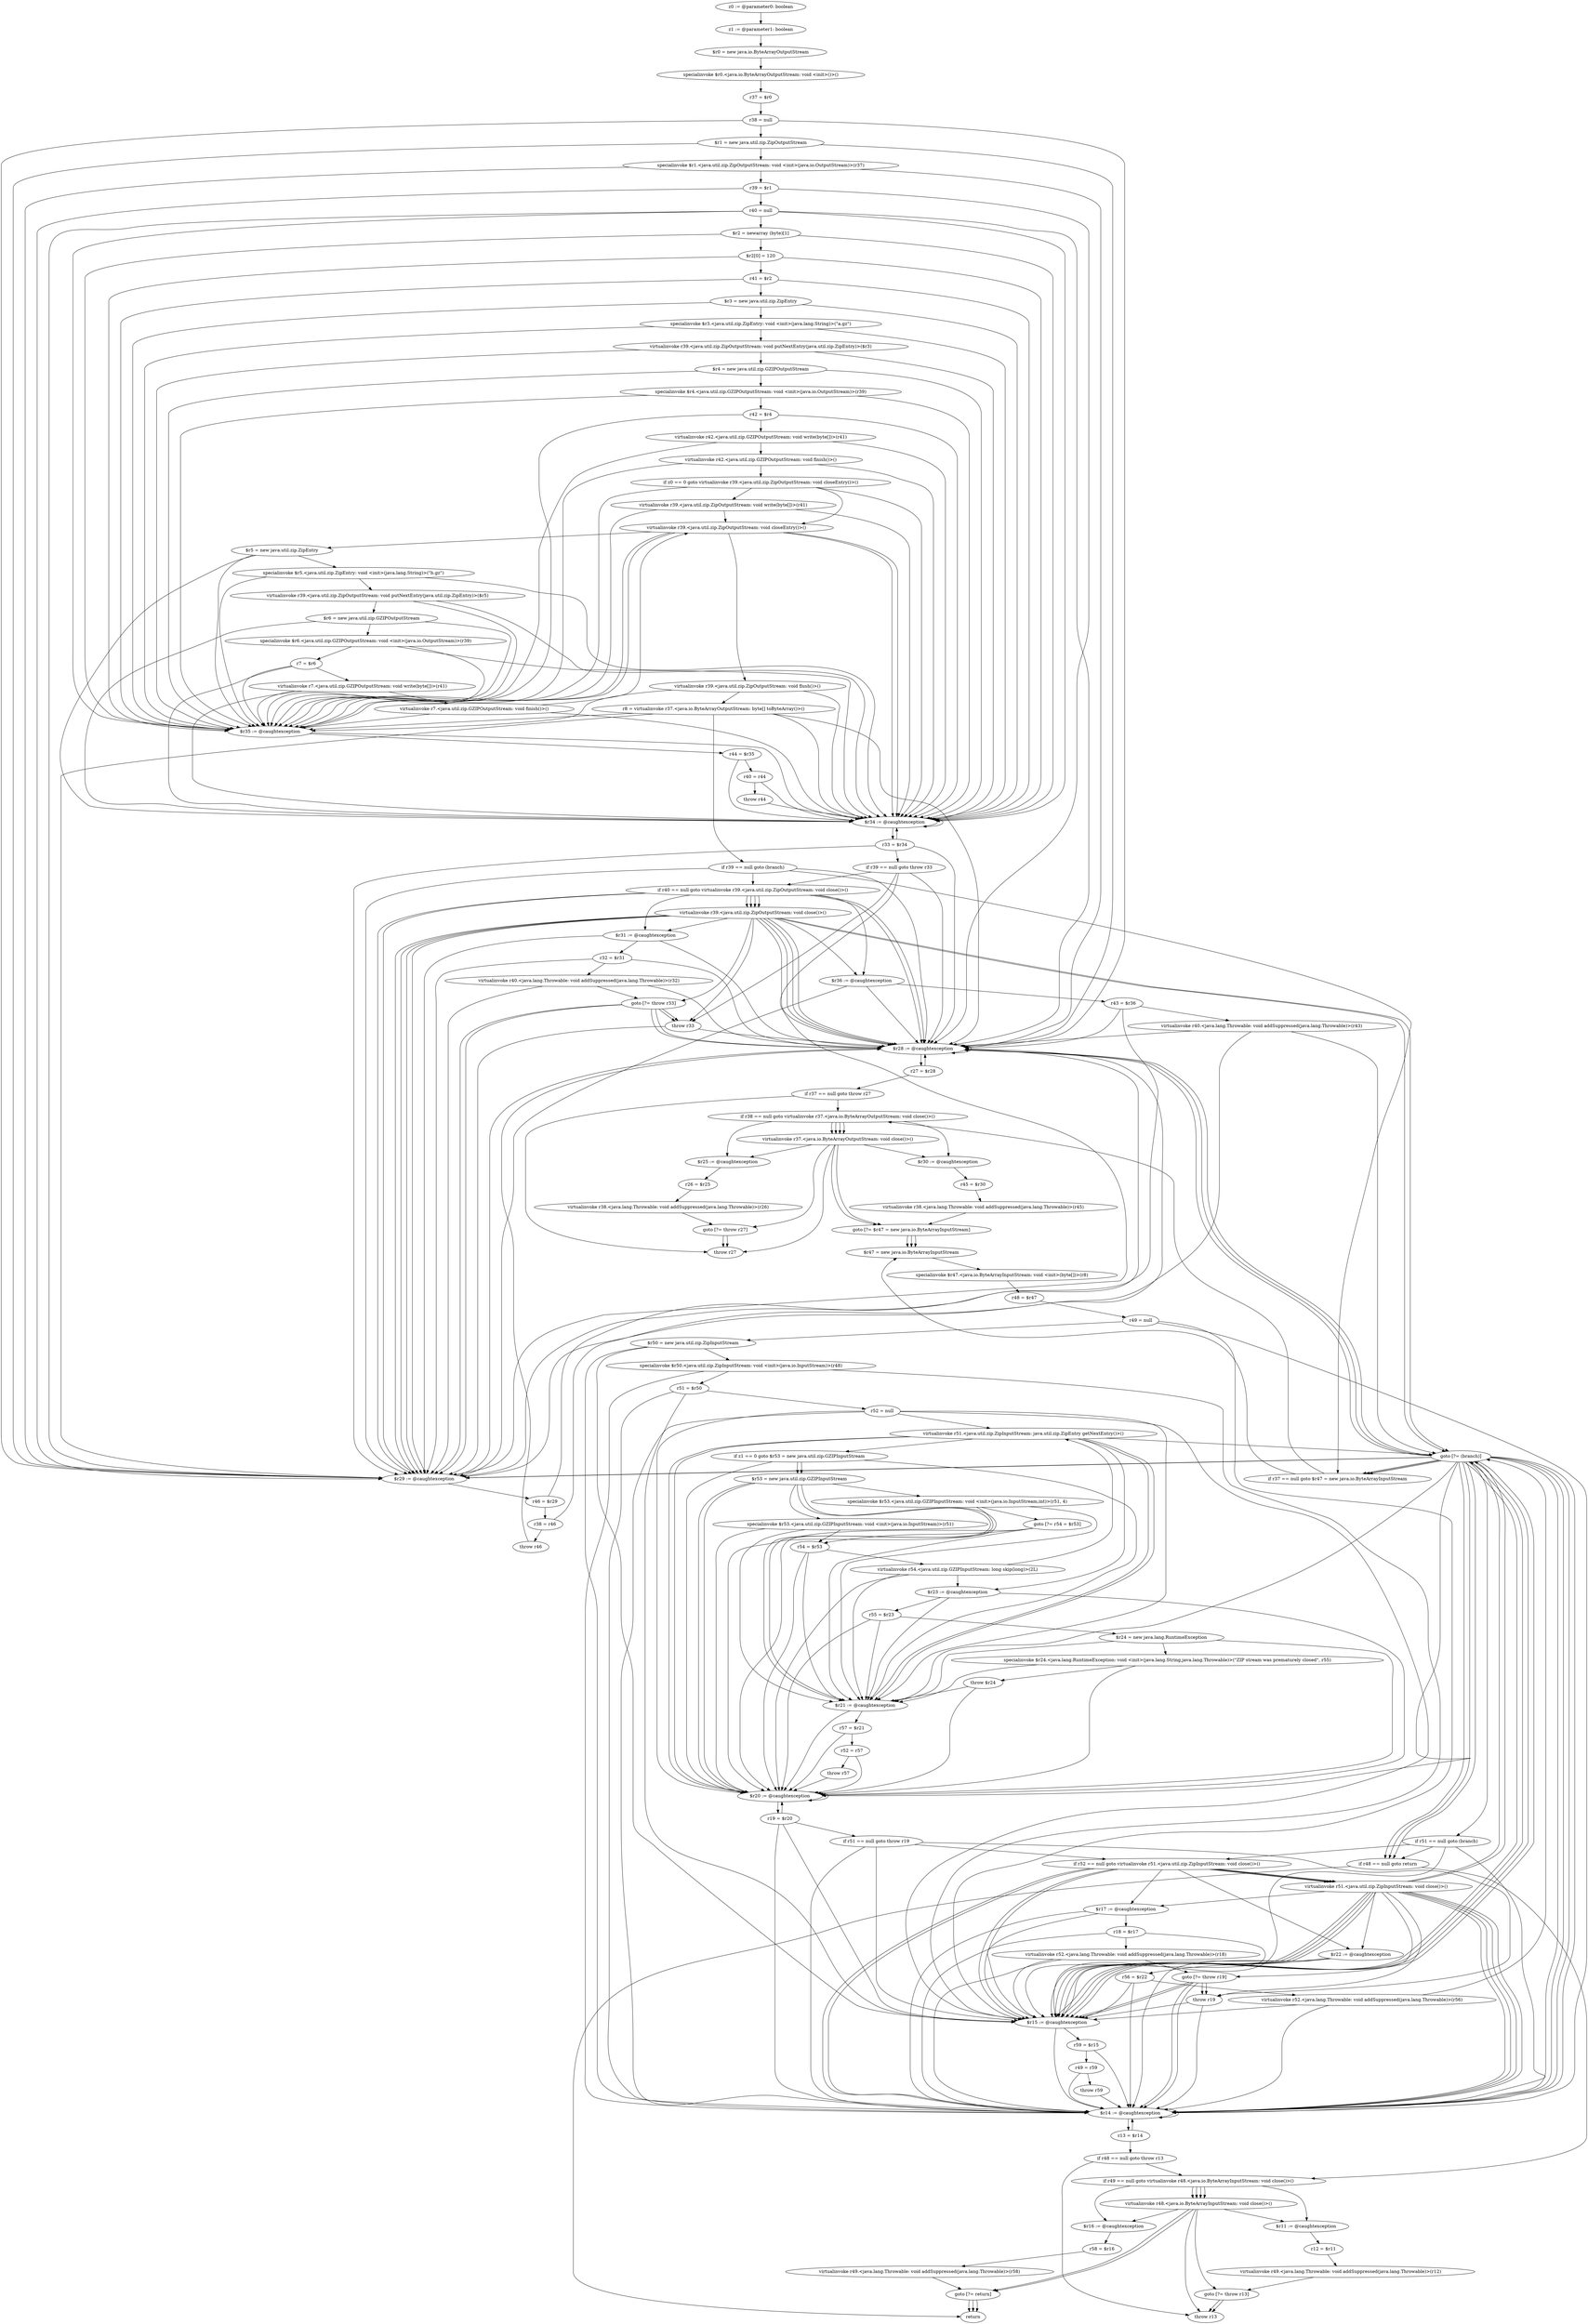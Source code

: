 digraph "unitGraph" {
    "z0 := @parameter0: boolean"
    "z1 := @parameter1: boolean"
    "$r0 = new java.io.ByteArrayOutputStream"
    "specialinvoke $r0.<java.io.ByteArrayOutputStream: void <init>()>()"
    "r37 = $r0"
    "r38 = null"
    "$r1 = new java.util.zip.ZipOutputStream"
    "specialinvoke $r1.<java.util.zip.ZipOutputStream: void <init>(java.io.OutputStream)>(r37)"
    "r39 = $r1"
    "r40 = null"
    "$r2 = newarray (byte)[1]"
    "$r2[0] = 120"
    "r41 = $r2"
    "$r3 = new java.util.zip.ZipEntry"
    "specialinvoke $r3.<java.util.zip.ZipEntry: void <init>(java.lang.String)>(\"a.gz\")"
    "virtualinvoke r39.<java.util.zip.ZipOutputStream: void putNextEntry(java.util.zip.ZipEntry)>($r3)"
    "$r4 = new java.util.zip.GZIPOutputStream"
    "specialinvoke $r4.<java.util.zip.GZIPOutputStream: void <init>(java.io.OutputStream)>(r39)"
    "r42 = $r4"
    "virtualinvoke r42.<java.util.zip.GZIPOutputStream: void write(byte[])>(r41)"
    "virtualinvoke r42.<java.util.zip.GZIPOutputStream: void finish()>()"
    "if z0 == 0 goto virtualinvoke r39.<java.util.zip.ZipOutputStream: void closeEntry()>()"
    "virtualinvoke r39.<java.util.zip.ZipOutputStream: void write(byte[])>(r41)"
    "virtualinvoke r39.<java.util.zip.ZipOutputStream: void closeEntry()>()"
    "$r5 = new java.util.zip.ZipEntry"
    "specialinvoke $r5.<java.util.zip.ZipEntry: void <init>(java.lang.String)>(\"b.gz\")"
    "virtualinvoke r39.<java.util.zip.ZipOutputStream: void putNextEntry(java.util.zip.ZipEntry)>($r5)"
    "$r6 = new java.util.zip.GZIPOutputStream"
    "specialinvoke $r6.<java.util.zip.GZIPOutputStream: void <init>(java.io.OutputStream)>(r39)"
    "r7 = $r6"
    "virtualinvoke r7.<java.util.zip.GZIPOutputStream: void write(byte[])>(r41)"
    "virtualinvoke r7.<java.util.zip.GZIPOutputStream: void finish()>()"
    "virtualinvoke r39.<java.util.zip.ZipOutputStream: void flush()>()"
    "r8 = virtualinvoke r37.<java.io.ByteArrayOutputStream: byte[] toByteArray()>()"
    "if r39 == null goto (branch)"
    "if r40 == null goto virtualinvoke r39.<java.util.zip.ZipOutputStream: void close()>()"
    "virtualinvoke r39.<java.util.zip.ZipOutputStream: void close()>()"
    "goto [?= (branch)]"
    "$r36 := @caughtexception"
    "r43 = $r36"
    "virtualinvoke r40.<java.lang.Throwable: void addSuppressed(java.lang.Throwable)>(r43)"
    "$r35 := @caughtexception"
    "r44 = $r35"
    "r40 = r44"
    "throw r44"
    "$r34 := @caughtexception"
    "r33 = $r34"
    "if r39 == null goto throw r33"
    "goto [?= throw r33]"
    "$r31 := @caughtexception"
    "r32 = $r31"
    "virtualinvoke r40.<java.lang.Throwable: void addSuppressed(java.lang.Throwable)>(r32)"
    "throw r33"
    "if r37 == null goto $r47 = new java.io.ByteArrayInputStream"
    "if r38 == null goto virtualinvoke r37.<java.io.ByteArrayOutputStream: void close()>()"
    "virtualinvoke r37.<java.io.ByteArrayOutputStream: void close()>()"
    "goto [?= $r47 = new java.io.ByteArrayInputStream]"
    "$r30 := @caughtexception"
    "r45 = $r30"
    "virtualinvoke r38.<java.lang.Throwable: void addSuppressed(java.lang.Throwable)>(r45)"
    "$r29 := @caughtexception"
    "r46 = $r29"
    "r38 = r46"
    "throw r46"
    "$r28 := @caughtexception"
    "r27 = $r28"
    "if r37 == null goto throw r27"
    "goto [?= throw r27]"
    "$r25 := @caughtexception"
    "r26 = $r25"
    "virtualinvoke r38.<java.lang.Throwable: void addSuppressed(java.lang.Throwable)>(r26)"
    "throw r27"
    "$r47 = new java.io.ByteArrayInputStream"
    "specialinvoke $r47.<java.io.ByteArrayInputStream: void <init>(byte[])>(r8)"
    "r48 = $r47"
    "r49 = null"
    "$r50 = new java.util.zip.ZipInputStream"
    "specialinvoke $r50.<java.util.zip.ZipInputStream: void <init>(java.io.InputStream)>(r48)"
    "r51 = $r50"
    "r52 = null"
    "virtualinvoke r51.<java.util.zip.ZipInputStream: java.util.zip.ZipEntry getNextEntry()>()"
    "if z1 == 0 goto $r53 = new java.util.zip.GZIPInputStream"
    "$r53 = new java.util.zip.GZIPInputStream"
    "specialinvoke $r53.<java.util.zip.GZIPInputStream: void <init>(java.io.InputStream,int)>(r51, 4)"
    "goto [?= r54 = $r53]"
    "specialinvoke $r53.<java.util.zip.GZIPInputStream: void <init>(java.io.InputStream)>(r51)"
    "r54 = $r53"
    "virtualinvoke r54.<java.util.zip.GZIPInputStream: long skip(long)>(2L)"
    "$r23 := @caughtexception"
    "r55 = $r23"
    "$r24 = new java.lang.RuntimeException"
    "specialinvoke $r24.<java.lang.RuntimeException: void <init>(java.lang.String,java.lang.Throwable)>(\"ZIP stream was prematurely closed\", r55)"
    "throw $r24"
    "if r51 == null goto (branch)"
    "if r52 == null goto virtualinvoke r51.<java.util.zip.ZipInputStream: void close()>()"
    "virtualinvoke r51.<java.util.zip.ZipInputStream: void close()>()"
    "$r22 := @caughtexception"
    "r56 = $r22"
    "virtualinvoke r52.<java.lang.Throwable: void addSuppressed(java.lang.Throwable)>(r56)"
    "$r21 := @caughtexception"
    "r57 = $r21"
    "r52 = r57"
    "throw r57"
    "$r20 := @caughtexception"
    "r19 = $r20"
    "if r51 == null goto throw r19"
    "goto [?= throw r19]"
    "$r17 := @caughtexception"
    "r18 = $r17"
    "virtualinvoke r52.<java.lang.Throwable: void addSuppressed(java.lang.Throwable)>(r18)"
    "throw r19"
    "if r48 == null goto return"
    "if r49 == null goto virtualinvoke r48.<java.io.ByteArrayInputStream: void close()>()"
    "virtualinvoke r48.<java.io.ByteArrayInputStream: void close()>()"
    "goto [?= return]"
    "$r16 := @caughtexception"
    "r58 = $r16"
    "virtualinvoke r49.<java.lang.Throwable: void addSuppressed(java.lang.Throwable)>(r58)"
    "$r15 := @caughtexception"
    "r59 = $r15"
    "r49 = r59"
    "throw r59"
    "$r14 := @caughtexception"
    "r13 = $r14"
    "if r48 == null goto throw r13"
    "goto [?= throw r13]"
    "$r11 := @caughtexception"
    "r12 = $r11"
    "virtualinvoke r49.<java.lang.Throwable: void addSuppressed(java.lang.Throwable)>(r12)"
    "throw r13"
    "return"
    "z0 := @parameter0: boolean"->"z1 := @parameter1: boolean";
    "z1 := @parameter1: boolean"->"$r0 = new java.io.ByteArrayOutputStream";
    "$r0 = new java.io.ByteArrayOutputStream"->"specialinvoke $r0.<java.io.ByteArrayOutputStream: void <init>()>()";
    "specialinvoke $r0.<java.io.ByteArrayOutputStream: void <init>()>()"->"r37 = $r0";
    "r37 = $r0"->"r38 = null";
    "r38 = null"->"$r29 := @caughtexception";
    "r38 = null"->"$r28 := @caughtexception";
    "r38 = null"->"$r1 = new java.util.zip.ZipOutputStream";
    "$r1 = new java.util.zip.ZipOutputStream"->"$r29 := @caughtexception";
    "$r1 = new java.util.zip.ZipOutputStream"->"$r28 := @caughtexception";
    "$r1 = new java.util.zip.ZipOutputStream"->"specialinvoke $r1.<java.util.zip.ZipOutputStream: void <init>(java.io.OutputStream)>(r37)";
    "specialinvoke $r1.<java.util.zip.ZipOutputStream: void <init>(java.io.OutputStream)>(r37)"->"$r29 := @caughtexception";
    "specialinvoke $r1.<java.util.zip.ZipOutputStream: void <init>(java.io.OutputStream)>(r37)"->"$r28 := @caughtexception";
    "specialinvoke $r1.<java.util.zip.ZipOutputStream: void <init>(java.io.OutputStream)>(r37)"->"r39 = $r1";
    "r39 = $r1"->"$r29 := @caughtexception";
    "r39 = $r1"->"$r28 := @caughtexception";
    "r39 = $r1"->"r40 = null";
    "r40 = null"->"$r35 := @caughtexception";
    "r40 = null"->"$r29 := @caughtexception";
    "r40 = null"->"$r34 := @caughtexception";
    "r40 = null"->"$r28 := @caughtexception";
    "r40 = null"->"$r2 = newarray (byte)[1]";
    "$r2 = newarray (byte)[1]"->"$r35 := @caughtexception";
    "$r2 = newarray (byte)[1]"->"$r34 := @caughtexception";
    "$r2 = newarray (byte)[1]"->"$r2[0] = 120";
    "$r2[0] = 120"->"$r35 := @caughtexception";
    "$r2[0] = 120"->"$r34 := @caughtexception";
    "$r2[0] = 120"->"r41 = $r2";
    "r41 = $r2"->"$r35 := @caughtexception";
    "r41 = $r2"->"$r34 := @caughtexception";
    "r41 = $r2"->"$r3 = new java.util.zip.ZipEntry";
    "$r3 = new java.util.zip.ZipEntry"->"$r35 := @caughtexception";
    "$r3 = new java.util.zip.ZipEntry"->"$r34 := @caughtexception";
    "$r3 = new java.util.zip.ZipEntry"->"specialinvoke $r3.<java.util.zip.ZipEntry: void <init>(java.lang.String)>(\"a.gz\")";
    "specialinvoke $r3.<java.util.zip.ZipEntry: void <init>(java.lang.String)>(\"a.gz\")"->"$r35 := @caughtexception";
    "specialinvoke $r3.<java.util.zip.ZipEntry: void <init>(java.lang.String)>(\"a.gz\")"->"$r34 := @caughtexception";
    "specialinvoke $r3.<java.util.zip.ZipEntry: void <init>(java.lang.String)>(\"a.gz\")"->"virtualinvoke r39.<java.util.zip.ZipOutputStream: void putNextEntry(java.util.zip.ZipEntry)>($r3)";
    "virtualinvoke r39.<java.util.zip.ZipOutputStream: void putNextEntry(java.util.zip.ZipEntry)>($r3)"->"$r35 := @caughtexception";
    "virtualinvoke r39.<java.util.zip.ZipOutputStream: void putNextEntry(java.util.zip.ZipEntry)>($r3)"->"$r34 := @caughtexception";
    "virtualinvoke r39.<java.util.zip.ZipOutputStream: void putNextEntry(java.util.zip.ZipEntry)>($r3)"->"$r4 = new java.util.zip.GZIPOutputStream";
    "$r4 = new java.util.zip.GZIPOutputStream"->"$r35 := @caughtexception";
    "$r4 = new java.util.zip.GZIPOutputStream"->"$r34 := @caughtexception";
    "$r4 = new java.util.zip.GZIPOutputStream"->"specialinvoke $r4.<java.util.zip.GZIPOutputStream: void <init>(java.io.OutputStream)>(r39)";
    "specialinvoke $r4.<java.util.zip.GZIPOutputStream: void <init>(java.io.OutputStream)>(r39)"->"$r35 := @caughtexception";
    "specialinvoke $r4.<java.util.zip.GZIPOutputStream: void <init>(java.io.OutputStream)>(r39)"->"$r34 := @caughtexception";
    "specialinvoke $r4.<java.util.zip.GZIPOutputStream: void <init>(java.io.OutputStream)>(r39)"->"r42 = $r4";
    "r42 = $r4"->"$r35 := @caughtexception";
    "r42 = $r4"->"$r34 := @caughtexception";
    "r42 = $r4"->"virtualinvoke r42.<java.util.zip.GZIPOutputStream: void write(byte[])>(r41)";
    "virtualinvoke r42.<java.util.zip.GZIPOutputStream: void write(byte[])>(r41)"->"$r35 := @caughtexception";
    "virtualinvoke r42.<java.util.zip.GZIPOutputStream: void write(byte[])>(r41)"->"$r34 := @caughtexception";
    "virtualinvoke r42.<java.util.zip.GZIPOutputStream: void write(byte[])>(r41)"->"virtualinvoke r42.<java.util.zip.GZIPOutputStream: void finish()>()";
    "virtualinvoke r42.<java.util.zip.GZIPOutputStream: void finish()>()"->"$r35 := @caughtexception";
    "virtualinvoke r42.<java.util.zip.GZIPOutputStream: void finish()>()"->"$r34 := @caughtexception";
    "virtualinvoke r42.<java.util.zip.GZIPOutputStream: void finish()>()"->"if z0 == 0 goto virtualinvoke r39.<java.util.zip.ZipOutputStream: void closeEntry()>()";
    "if z0 == 0 goto virtualinvoke r39.<java.util.zip.ZipOutputStream: void closeEntry()>()"->"virtualinvoke r39.<java.util.zip.ZipOutputStream: void write(byte[])>(r41)";
    "if z0 == 0 goto virtualinvoke r39.<java.util.zip.ZipOutputStream: void closeEntry()>()"->"virtualinvoke r39.<java.util.zip.ZipOutputStream: void closeEntry()>()";
    "if z0 == 0 goto virtualinvoke r39.<java.util.zip.ZipOutputStream: void closeEntry()>()"->"$r35 := @caughtexception";
    "if z0 == 0 goto virtualinvoke r39.<java.util.zip.ZipOutputStream: void closeEntry()>()"->"$r34 := @caughtexception";
    "virtualinvoke r39.<java.util.zip.ZipOutputStream: void write(byte[])>(r41)"->"$r35 := @caughtexception";
    "virtualinvoke r39.<java.util.zip.ZipOutputStream: void write(byte[])>(r41)"->"$r34 := @caughtexception";
    "virtualinvoke r39.<java.util.zip.ZipOutputStream: void write(byte[])>(r41)"->"virtualinvoke r39.<java.util.zip.ZipOutputStream: void closeEntry()>()";
    "virtualinvoke r39.<java.util.zip.ZipOutputStream: void closeEntry()>()"->"$r35 := @caughtexception";
    "virtualinvoke r39.<java.util.zip.ZipOutputStream: void closeEntry()>()"->"$r34 := @caughtexception";
    "virtualinvoke r39.<java.util.zip.ZipOutputStream: void closeEntry()>()"->"$r5 = new java.util.zip.ZipEntry";
    "$r5 = new java.util.zip.ZipEntry"->"$r35 := @caughtexception";
    "$r5 = new java.util.zip.ZipEntry"->"$r34 := @caughtexception";
    "$r5 = new java.util.zip.ZipEntry"->"specialinvoke $r5.<java.util.zip.ZipEntry: void <init>(java.lang.String)>(\"b.gz\")";
    "specialinvoke $r5.<java.util.zip.ZipEntry: void <init>(java.lang.String)>(\"b.gz\")"->"$r35 := @caughtexception";
    "specialinvoke $r5.<java.util.zip.ZipEntry: void <init>(java.lang.String)>(\"b.gz\")"->"$r34 := @caughtexception";
    "specialinvoke $r5.<java.util.zip.ZipEntry: void <init>(java.lang.String)>(\"b.gz\")"->"virtualinvoke r39.<java.util.zip.ZipOutputStream: void putNextEntry(java.util.zip.ZipEntry)>($r5)";
    "virtualinvoke r39.<java.util.zip.ZipOutputStream: void putNextEntry(java.util.zip.ZipEntry)>($r5)"->"$r35 := @caughtexception";
    "virtualinvoke r39.<java.util.zip.ZipOutputStream: void putNextEntry(java.util.zip.ZipEntry)>($r5)"->"$r34 := @caughtexception";
    "virtualinvoke r39.<java.util.zip.ZipOutputStream: void putNextEntry(java.util.zip.ZipEntry)>($r5)"->"$r6 = new java.util.zip.GZIPOutputStream";
    "$r6 = new java.util.zip.GZIPOutputStream"->"$r35 := @caughtexception";
    "$r6 = new java.util.zip.GZIPOutputStream"->"$r34 := @caughtexception";
    "$r6 = new java.util.zip.GZIPOutputStream"->"specialinvoke $r6.<java.util.zip.GZIPOutputStream: void <init>(java.io.OutputStream)>(r39)";
    "specialinvoke $r6.<java.util.zip.GZIPOutputStream: void <init>(java.io.OutputStream)>(r39)"->"$r35 := @caughtexception";
    "specialinvoke $r6.<java.util.zip.GZIPOutputStream: void <init>(java.io.OutputStream)>(r39)"->"$r34 := @caughtexception";
    "specialinvoke $r6.<java.util.zip.GZIPOutputStream: void <init>(java.io.OutputStream)>(r39)"->"r7 = $r6";
    "r7 = $r6"->"$r35 := @caughtexception";
    "r7 = $r6"->"$r34 := @caughtexception";
    "r7 = $r6"->"virtualinvoke r7.<java.util.zip.GZIPOutputStream: void write(byte[])>(r41)";
    "virtualinvoke r7.<java.util.zip.GZIPOutputStream: void write(byte[])>(r41)"->"$r35 := @caughtexception";
    "virtualinvoke r7.<java.util.zip.GZIPOutputStream: void write(byte[])>(r41)"->"$r34 := @caughtexception";
    "virtualinvoke r7.<java.util.zip.GZIPOutputStream: void write(byte[])>(r41)"->"virtualinvoke r7.<java.util.zip.GZIPOutputStream: void finish()>()";
    "virtualinvoke r7.<java.util.zip.GZIPOutputStream: void finish()>()"->"$r35 := @caughtexception";
    "virtualinvoke r7.<java.util.zip.GZIPOutputStream: void finish()>()"->"$r34 := @caughtexception";
    "virtualinvoke r7.<java.util.zip.GZIPOutputStream: void finish()>()"->"virtualinvoke r39.<java.util.zip.ZipOutputStream: void closeEntry()>()";
    "virtualinvoke r39.<java.util.zip.ZipOutputStream: void closeEntry()>()"->"$r35 := @caughtexception";
    "virtualinvoke r39.<java.util.zip.ZipOutputStream: void closeEntry()>()"->"$r34 := @caughtexception";
    "virtualinvoke r39.<java.util.zip.ZipOutputStream: void closeEntry()>()"->"virtualinvoke r39.<java.util.zip.ZipOutputStream: void flush()>()";
    "virtualinvoke r39.<java.util.zip.ZipOutputStream: void flush()>()"->"$r35 := @caughtexception";
    "virtualinvoke r39.<java.util.zip.ZipOutputStream: void flush()>()"->"$r34 := @caughtexception";
    "virtualinvoke r39.<java.util.zip.ZipOutputStream: void flush()>()"->"r8 = virtualinvoke r37.<java.io.ByteArrayOutputStream: byte[] toByteArray()>()";
    "r8 = virtualinvoke r37.<java.io.ByteArrayOutputStream: byte[] toByteArray()>()"->"$r35 := @caughtexception";
    "r8 = virtualinvoke r37.<java.io.ByteArrayOutputStream: byte[] toByteArray()>()"->"$r29 := @caughtexception";
    "r8 = virtualinvoke r37.<java.io.ByteArrayOutputStream: byte[] toByteArray()>()"->"$r34 := @caughtexception";
    "r8 = virtualinvoke r37.<java.io.ByteArrayOutputStream: byte[] toByteArray()>()"->"$r28 := @caughtexception";
    "r8 = virtualinvoke r37.<java.io.ByteArrayOutputStream: byte[] toByteArray()>()"->"if r39 == null goto (branch)";
    "if r39 == null goto (branch)"->"if r40 == null goto virtualinvoke r39.<java.util.zip.ZipOutputStream: void close()>()";
    "if r39 == null goto (branch)"->"if r37 == null goto $r47 = new java.io.ByteArrayInputStream";
    "if r39 == null goto (branch)"->"$r29 := @caughtexception";
    "if r39 == null goto (branch)"->"$r28 := @caughtexception";
    "if r40 == null goto virtualinvoke r39.<java.util.zip.ZipOutputStream: void close()>()"->"$r36 := @caughtexception";
    "if r40 == null goto virtualinvoke r39.<java.util.zip.ZipOutputStream: void close()>()"->"$r29 := @caughtexception";
    "if r40 == null goto virtualinvoke r39.<java.util.zip.ZipOutputStream: void close()>()"->"$r28 := @caughtexception";
    "if r40 == null goto virtualinvoke r39.<java.util.zip.ZipOutputStream: void close()>()"->"virtualinvoke r39.<java.util.zip.ZipOutputStream: void close()>()";
    "if r40 == null goto virtualinvoke r39.<java.util.zip.ZipOutputStream: void close()>()"->"virtualinvoke r39.<java.util.zip.ZipOutputStream: void close()>()";
    "virtualinvoke r39.<java.util.zip.ZipOutputStream: void close()>()"->"$r36 := @caughtexception";
    "virtualinvoke r39.<java.util.zip.ZipOutputStream: void close()>()"->"$r29 := @caughtexception";
    "virtualinvoke r39.<java.util.zip.ZipOutputStream: void close()>()"->"$r28 := @caughtexception";
    "virtualinvoke r39.<java.util.zip.ZipOutputStream: void close()>()"->"goto [?= (branch)]";
    "goto [?= (branch)]"->"$r29 := @caughtexception";
    "goto [?= (branch)]"->"$r28 := @caughtexception";
    "goto [?= (branch)]"->"if r37 == null goto $r47 = new java.io.ByteArrayInputStream";
    "$r36 := @caughtexception"->"$r29 := @caughtexception";
    "$r36 := @caughtexception"->"$r28 := @caughtexception";
    "$r36 := @caughtexception"->"r43 = $r36";
    "r43 = $r36"->"$r29 := @caughtexception";
    "r43 = $r36"->"$r28 := @caughtexception";
    "r43 = $r36"->"virtualinvoke r40.<java.lang.Throwable: void addSuppressed(java.lang.Throwable)>(r43)";
    "virtualinvoke r40.<java.lang.Throwable: void addSuppressed(java.lang.Throwable)>(r43)"->"$r29 := @caughtexception";
    "virtualinvoke r40.<java.lang.Throwable: void addSuppressed(java.lang.Throwable)>(r43)"->"$r28 := @caughtexception";
    "virtualinvoke r40.<java.lang.Throwable: void addSuppressed(java.lang.Throwable)>(r43)"->"goto [?= (branch)]";
    "goto [?= (branch)]"->"$r29 := @caughtexception";
    "goto [?= (branch)]"->"$r28 := @caughtexception";
    "goto [?= (branch)]"->"if r37 == null goto $r47 = new java.io.ByteArrayInputStream";
    "virtualinvoke r39.<java.util.zip.ZipOutputStream: void close()>()"->"$r29 := @caughtexception";
    "virtualinvoke r39.<java.util.zip.ZipOutputStream: void close()>()"->"$r28 := @caughtexception";
    "virtualinvoke r39.<java.util.zip.ZipOutputStream: void close()>()"->"goto [?= (branch)]";
    "goto [?= (branch)]"->"$r29 := @caughtexception";
    "goto [?= (branch)]"->"$r28 := @caughtexception";
    "goto [?= (branch)]"->"if r37 == null goto $r47 = new java.io.ByteArrayInputStream";
    "$r35 := @caughtexception"->"r44 = $r35";
    "$r35 := @caughtexception"->"$r34 := @caughtexception";
    "r44 = $r35"->"r40 = r44";
    "r44 = $r35"->"$r34 := @caughtexception";
    "r40 = r44"->"throw r44";
    "r40 = r44"->"$r34 := @caughtexception";
    "throw r44"->"$r34 := @caughtexception";
    "$r34 := @caughtexception"->"r33 = $r34";
    "$r34 := @caughtexception"->"$r34 := @caughtexception";
    "r33 = $r34"->"$r34 := @caughtexception";
    "r33 = $r34"->"$r29 := @caughtexception";
    "r33 = $r34"->"$r28 := @caughtexception";
    "r33 = $r34"->"if r39 == null goto throw r33";
    "if r39 == null goto throw r33"->"if r40 == null goto virtualinvoke r39.<java.util.zip.ZipOutputStream: void close()>()";
    "if r39 == null goto throw r33"->"throw r33";
    "if r39 == null goto throw r33"->"$r29 := @caughtexception";
    "if r39 == null goto throw r33"->"$r28 := @caughtexception";
    "if r40 == null goto virtualinvoke r39.<java.util.zip.ZipOutputStream: void close()>()"->"$r31 := @caughtexception";
    "if r40 == null goto virtualinvoke r39.<java.util.zip.ZipOutputStream: void close()>()"->"$r29 := @caughtexception";
    "if r40 == null goto virtualinvoke r39.<java.util.zip.ZipOutputStream: void close()>()"->"$r28 := @caughtexception";
    "if r40 == null goto virtualinvoke r39.<java.util.zip.ZipOutputStream: void close()>()"->"virtualinvoke r39.<java.util.zip.ZipOutputStream: void close()>()";
    "if r40 == null goto virtualinvoke r39.<java.util.zip.ZipOutputStream: void close()>()"->"virtualinvoke r39.<java.util.zip.ZipOutputStream: void close()>()";
    "virtualinvoke r39.<java.util.zip.ZipOutputStream: void close()>()"->"$r31 := @caughtexception";
    "virtualinvoke r39.<java.util.zip.ZipOutputStream: void close()>()"->"$r29 := @caughtexception";
    "virtualinvoke r39.<java.util.zip.ZipOutputStream: void close()>()"->"$r28 := @caughtexception";
    "virtualinvoke r39.<java.util.zip.ZipOutputStream: void close()>()"->"goto [?= throw r33]";
    "goto [?= throw r33]"->"$r29 := @caughtexception";
    "goto [?= throw r33]"->"$r28 := @caughtexception";
    "goto [?= throw r33]"->"throw r33";
    "$r31 := @caughtexception"->"$r29 := @caughtexception";
    "$r31 := @caughtexception"->"$r28 := @caughtexception";
    "$r31 := @caughtexception"->"r32 = $r31";
    "r32 = $r31"->"$r29 := @caughtexception";
    "r32 = $r31"->"$r28 := @caughtexception";
    "r32 = $r31"->"virtualinvoke r40.<java.lang.Throwable: void addSuppressed(java.lang.Throwable)>(r32)";
    "virtualinvoke r40.<java.lang.Throwable: void addSuppressed(java.lang.Throwable)>(r32)"->"$r29 := @caughtexception";
    "virtualinvoke r40.<java.lang.Throwable: void addSuppressed(java.lang.Throwable)>(r32)"->"$r28 := @caughtexception";
    "virtualinvoke r40.<java.lang.Throwable: void addSuppressed(java.lang.Throwable)>(r32)"->"goto [?= throw r33]";
    "goto [?= throw r33]"->"$r29 := @caughtexception";
    "goto [?= throw r33]"->"$r28 := @caughtexception";
    "goto [?= throw r33]"->"throw r33";
    "virtualinvoke r39.<java.util.zip.ZipOutputStream: void close()>()"->"$r29 := @caughtexception";
    "virtualinvoke r39.<java.util.zip.ZipOutputStream: void close()>()"->"$r28 := @caughtexception";
    "virtualinvoke r39.<java.util.zip.ZipOutputStream: void close()>()"->"throw r33";
    "throw r33"->"$r29 := @caughtexception";
    "throw r33"->"$r28 := @caughtexception";
    "if r37 == null goto $r47 = new java.io.ByteArrayInputStream"->"if r38 == null goto virtualinvoke r37.<java.io.ByteArrayOutputStream: void close()>()";
    "if r37 == null goto $r47 = new java.io.ByteArrayInputStream"->"$r47 = new java.io.ByteArrayInputStream";
    "if r38 == null goto virtualinvoke r37.<java.io.ByteArrayOutputStream: void close()>()"->"virtualinvoke r37.<java.io.ByteArrayOutputStream: void close()>()";
    "if r38 == null goto virtualinvoke r37.<java.io.ByteArrayOutputStream: void close()>()"->"virtualinvoke r37.<java.io.ByteArrayOutputStream: void close()>()";
    "if r38 == null goto virtualinvoke r37.<java.io.ByteArrayOutputStream: void close()>()"->"$r30 := @caughtexception";
    "virtualinvoke r37.<java.io.ByteArrayOutputStream: void close()>()"->"goto [?= $r47 = new java.io.ByteArrayInputStream]";
    "virtualinvoke r37.<java.io.ByteArrayOutputStream: void close()>()"->"$r30 := @caughtexception";
    "goto [?= $r47 = new java.io.ByteArrayInputStream]"->"$r47 = new java.io.ByteArrayInputStream";
    "$r30 := @caughtexception"->"r45 = $r30";
    "r45 = $r30"->"virtualinvoke r38.<java.lang.Throwable: void addSuppressed(java.lang.Throwable)>(r45)";
    "virtualinvoke r38.<java.lang.Throwable: void addSuppressed(java.lang.Throwable)>(r45)"->"goto [?= $r47 = new java.io.ByteArrayInputStream]";
    "goto [?= $r47 = new java.io.ByteArrayInputStream]"->"$r47 = new java.io.ByteArrayInputStream";
    "virtualinvoke r37.<java.io.ByteArrayOutputStream: void close()>()"->"goto [?= $r47 = new java.io.ByteArrayInputStream]";
    "goto [?= $r47 = new java.io.ByteArrayInputStream]"->"$r47 = new java.io.ByteArrayInputStream";
    "$r29 := @caughtexception"->"r46 = $r29";
    "$r29 := @caughtexception"->"$r28 := @caughtexception";
    "r46 = $r29"->"r38 = r46";
    "r46 = $r29"->"$r28 := @caughtexception";
    "r38 = r46"->"throw r46";
    "r38 = r46"->"$r28 := @caughtexception";
    "throw r46"->"$r28 := @caughtexception";
    "$r28 := @caughtexception"->"r27 = $r28";
    "$r28 := @caughtexception"->"$r28 := @caughtexception";
    "r27 = $r28"->"if r37 == null goto throw r27";
    "r27 = $r28"->"$r28 := @caughtexception";
    "if r37 == null goto throw r27"->"if r38 == null goto virtualinvoke r37.<java.io.ByteArrayOutputStream: void close()>()";
    "if r37 == null goto throw r27"->"throw r27";
    "if r38 == null goto virtualinvoke r37.<java.io.ByteArrayOutputStream: void close()>()"->"virtualinvoke r37.<java.io.ByteArrayOutputStream: void close()>()";
    "if r38 == null goto virtualinvoke r37.<java.io.ByteArrayOutputStream: void close()>()"->"virtualinvoke r37.<java.io.ByteArrayOutputStream: void close()>()";
    "if r38 == null goto virtualinvoke r37.<java.io.ByteArrayOutputStream: void close()>()"->"$r25 := @caughtexception";
    "virtualinvoke r37.<java.io.ByteArrayOutputStream: void close()>()"->"goto [?= throw r27]";
    "virtualinvoke r37.<java.io.ByteArrayOutputStream: void close()>()"->"$r25 := @caughtexception";
    "goto [?= throw r27]"->"throw r27";
    "$r25 := @caughtexception"->"r26 = $r25";
    "r26 = $r25"->"virtualinvoke r38.<java.lang.Throwable: void addSuppressed(java.lang.Throwable)>(r26)";
    "virtualinvoke r38.<java.lang.Throwable: void addSuppressed(java.lang.Throwable)>(r26)"->"goto [?= throw r27]";
    "goto [?= throw r27]"->"throw r27";
    "virtualinvoke r37.<java.io.ByteArrayOutputStream: void close()>()"->"throw r27";
    "$r47 = new java.io.ByteArrayInputStream"->"specialinvoke $r47.<java.io.ByteArrayInputStream: void <init>(byte[])>(r8)";
    "specialinvoke $r47.<java.io.ByteArrayInputStream: void <init>(byte[])>(r8)"->"r48 = $r47";
    "r48 = $r47"->"r49 = null";
    "r49 = null"->"$r15 := @caughtexception";
    "r49 = null"->"$r14 := @caughtexception";
    "r49 = null"->"$r50 = new java.util.zip.ZipInputStream";
    "$r50 = new java.util.zip.ZipInputStream"->"$r15 := @caughtexception";
    "$r50 = new java.util.zip.ZipInputStream"->"$r14 := @caughtexception";
    "$r50 = new java.util.zip.ZipInputStream"->"specialinvoke $r50.<java.util.zip.ZipInputStream: void <init>(java.io.InputStream)>(r48)";
    "specialinvoke $r50.<java.util.zip.ZipInputStream: void <init>(java.io.InputStream)>(r48)"->"$r15 := @caughtexception";
    "specialinvoke $r50.<java.util.zip.ZipInputStream: void <init>(java.io.InputStream)>(r48)"->"$r14 := @caughtexception";
    "specialinvoke $r50.<java.util.zip.ZipInputStream: void <init>(java.io.InputStream)>(r48)"->"r51 = $r50";
    "r51 = $r50"->"$r15 := @caughtexception";
    "r51 = $r50"->"$r14 := @caughtexception";
    "r51 = $r50"->"r52 = null";
    "r52 = null"->"$r21 := @caughtexception";
    "r52 = null"->"$r15 := @caughtexception";
    "r52 = null"->"$r20 := @caughtexception";
    "r52 = null"->"$r14 := @caughtexception";
    "r52 = null"->"virtualinvoke r51.<java.util.zip.ZipInputStream: java.util.zip.ZipEntry getNextEntry()>()";
    "virtualinvoke r51.<java.util.zip.ZipInputStream: java.util.zip.ZipEntry getNextEntry()>()"->"$r21 := @caughtexception";
    "virtualinvoke r51.<java.util.zip.ZipInputStream: java.util.zip.ZipEntry getNextEntry()>()"->"$r20 := @caughtexception";
    "virtualinvoke r51.<java.util.zip.ZipInputStream: java.util.zip.ZipEntry getNextEntry()>()"->"if z1 == 0 goto $r53 = new java.util.zip.GZIPInputStream";
    "if z1 == 0 goto $r53 = new java.util.zip.GZIPInputStream"->"$r53 = new java.util.zip.GZIPInputStream";
    "if z1 == 0 goto $r53 = new java.util.zip.GZIPInputStream"->"$r53 = new java.util.zip.GZIPInputStream";
    "if z1 == 0 goto $r53 = new java.util.zip.GZIPInputStream"->"$r21 := @caughtexception";
    "if z1 == 0 goto $r53 = new java.util.zip.GZIPInputStream"->"$r20 := @caughtexception";
    "$r53 = new java.util.zip.GZIPInputStream"->"$r21 := @caughtexception";
    "$r53 = new java.util.zip.GZIPInputStream"->"$r20 := @caughtexception";
    "$r53 = new java.util.zip.GZIPInputStream"->"specialinvoke $r53.<java.util.zip.GZIPInputStream: void <init>(java.io.InputStream,int)>(r51, 4)";
    "specialinvoke $r53.<java.util.zip.GZIPInputStream: void <init>(java.io.InputStream,int)>(r51, 4)"->"$r21 := @caughtexception";
    "specialinvoke $r53.<java.util.zip.GZIPInputStream: void <init>(java.io.InputStream,int)>(r51, 4)"->"$r20 := @caughtexception";
    "specialinvoke $r53.<java.util.zip.GZIPInputStream: void <init>(java.io.InputStream,int)>(r51, 4)"->"goto [?= r54 = $r53]";
    "goto [?= r54 = $r53]"->"$r21 := @caughtexception";
    "goto [?= r54 = $r53]"->"$r20 := @caughtexception";
    "goto [?= r54 = $r53]"->"r54 = $r53";
    "$r53 = new java.util.zip.GZIPInputStream"->"$r21 := @caughtexception";
    "$r53 = new java.util.zip.GZIPInputStream"->"$r20 := @caughtexception";
    "$r53 = new java.util.zip.GZIPInputStream"->"specialinvoke $r53.<java.util.zip.GZIPInputStream: void <init>(java.io.InputStream)>(r51)";
    "specialinvoke $r53.<java.util.zip.GZIPInputStream: void <init>(java.io.InputStream)>(r51)"->"$r21 := @caughtexception";
    "specialinvoke $r53.<java.util.zip.GZIPInputStream: void <init>(java.io.InputStream)>(r51)"->"$r20 := @caughtexception";
    "specialinvoke $r53.<java.util.zip.GZIPInputStream: void <init>(java.io.InputStream)>(r51)"->"r54 = $r53";
    "r54 = $r53"->"$r21 := @caughtexception";
    "r54 = $r53"->"$r20 := @caughtexception";
    "r54 = $r53"->"virtualinvoke r54.<java.util.zip.GZIPInputStream: long skip(long)>(2L)";
    "virtualinvoke r54.<java.util.zip.GZIPInputStream: long skip(long)>(2L)"->"$r23 := @caughtexception";
    "virtualinvoke r54.<java.util.zip.GZIPInputStream: long skip(long)>(2L)"->"$r21 := @caughtexception";
    "virtualinvoke r54.<java.util.zip.GZIPInputStream: long skip(long)>(2L)"->"$r20 := @caughtexception";
    "virtualinvoke r54.<java.util.zip.GZIPInputStream: long skip(long)>(2L)"->"virtualinvoke r51.<java.util.zip.ZipInputStream: java.util.zip.ZipEntry getNextEntry()>()";
    "virtualinvoke r51.<java.util.zip.ZipInputStream: java.util.zip.ZipEntry getNextEntry()>()"->"$r23 := @caughtexception";
    "virtualinvoke r51.<java.util.zip.ZipInputStream: java.util.zip.ZipEntry getNextEntry()>()"->"$r21 := @caughtexception";
    "virtualinvoke r51.<java.util.zip.ZipInputStream: java.util.zip.ZipEntry getNextEntry()>()"->"$r20 := @caughtexception";
    "virtualinvoke r51.<java.util.zip.ZipInputStream: java.util.zip.ZipEntry getNextEntry()>()"->"goto [?= (branch)]";
    "goto [?= (branch)]"->"$r21 := @caughtexception";
    "goto [?= (branch)]"->"$r15 := @caughtexception";
    "goto [?= (branch)]"->"$r20 := @caughtexception";
    "goto [?= (branch)]"->"$r14 := @caughtexception";
    "goto [?= (branch)]"->"if r51 == null goto (branch)";
    "$r23 := @caughtexception"->"$r21 := @caughtexception";
    "$r23 := @caughtexception"->"$r20 := @caughtexception";
    "$r23 := @caughtexception"->"r55 = $r23";
    "r55 = $r23"->"$r21 := @caughtexception";
    "r55 = $r23"->"$r20 := @caughtexception";
    "r55 = $r23"->"$r24 = new java.lang.RuntimeException";
    "$r24 = new java.lang.RuntimeException"->"$r21 := @caughtexception";
    "$r24 = new java.lang.RuntimeException"->"$r20 := @caughtexception";
    "$r24 = new java.lang.RuntimeException"->"specialinvoke $r24.<java.lang.RuntimeException: void <init>(java.lang.String,java.lang.Throwable)>(\"ZIP stream was prematurely closed\", r55)";
    "specialinvoke $r24.<java.lang.RuntimeException: void <init>(java.lang.String,java.lang.Throwable)>(\"ZIP stream was prematurely closed\", r55)"->"$r21 := @caughtexception";
    "specialinvoke $r24.<java.lang.RuntimeException: void <init>(java.lang.String,java.lang.Throwable)>(\"ZIP stream was prematurely closed\", r55)"->"$r20 := @caughtexception";
    "specialinvoke $r24.<java.lang.RuntimeException: void <init>(java.lang.String,java.lang.Throwable)>(\"ZIP stream was prematurely closed\", r55)"->"throw $r24";
    "throw $r24"->"$r21 := @caughtexception";
    "throw $r24"->"$r20 := @caughtexception";
    "if r51 == null goto (branch)"->"if r52 == null goto virtualinvoke r51.<java.util.zip.ZipInputStream: void close()>()";
    "if r51 == null goto (branch)"->"if r48 == null goto return";
    "if r51 == null goto (branch)"->"$r15 := @caughtexception";
    "if r51 == null goto (branch)"->"$r14 := @caughtexception";
    "if r52 == null goto virtualinvoke r51.<java.util.zip.ZipInputStream: void close()>()"->"$r22 := @caughtexception";
    "if r52 == null goto virtualinvoke r51.<java.util.zip.ZipInputStream: void close()>()"->"$r15 := @caughtexception";
    "if r52 == null goto virtualinvoke r51.<java.util.zip.ZipInputStream: void close()>()"->"$r14 := @caughtexception";
    "if r52 == null goto virtualinvoke r51.<java.util.zip.ZipInputStream: void close()>()"->"virtualinvoke r51.<java.util.zip.ZipInputStream: void close()>()";
    "if r52 == null goto virtualinvoke r51.<java.util.zip.ZipInputStream: void close()>()"->"virtualinvoke r51.<java.util.zip.ZipInputStream: void close()>()";
    "virtualinvoke r51.<java.util.zip.ZipInputStream: void close()>()"->"$r22 := @caughtexception";
    "virtualinvoke r51.<java.util.zip.ZipInputStream: void close()>()"->"$r15 := @caughtexception";
    "virtualinvoke r51.<java.util.zip.ZipInputStream: void close()>()"->"$r14 := @caughtexception";
    "virtualinvoke r51.<java.util.zip.ZipInputStream: void close()>()"->"goto [?= (branch)]";
    "goto [?= (branch)]"->"$r15 := @caughtexception";
    "goto [?= (branch)]"->"$r14 := @caughtexception";
    "goto [?= (branch)]"->"if r48 == null goto return";
    "$r22 := @caughtexception"->"$r15 := @caughtexception";
    "$r22 := @caughtexception"->"$r14 := @caughtexception";
    "$r22 := @caughtexception"->"r56 = $r22";
    "r56 = $r22"->"$r15 := @caughtexception";
    "r56 = $r22"->"$r14 := @caughtexception";
    "r56 = $r22"->"virtualinvoke r52.<java.lang.Throwable: void addSuppressed(java.lang.Throwable)>(r56)";
    "virtualinvoke r52.<java.lang.Throwable: void addSuppressed(java.lang.Throwable)>(r56)"->"$r15 := @caughtexception";
    "virtualinvoke r52.<java.lang.Throwable: void addSuppressed(java.lang.Throwable)>(r56)"->"$r14 := @caughtexception";
    "virtualinvoke r52.<java.lang.Throwable: void addSuppressed(java.lang.Throwable)>(r56)"->"goto [?= (branch)]";
    "goto [?= (branch)]"->"$r15 := @caughtexception";
    "goto [?= (branch)]"->"$r14 := @caughtexception";
    "goto [?= (branch)]"->"if r48 == null goto return";
    "virtualinvoke r51.<java.util.zip.ZipInputStream: void close()>()"->"$r15 := @caughtexception";
    "virtualinvoke r51.<java.util.zip.ZipInputStream: void close()>()"->"$r14 := @caughtexception";
    "virtualinvoke r51.<java.util.zip.ZipInputStream: void close()>()"->"goto [?= (branch)]";
    "goto [?= (branch)]"->"$r15 := @caughtexception";
    "goto [?= (branch)]"->"$r14 := @caughtexception";
    "goto [?= (branch)]"->"if r48 == null goto return";
    "$r21 := @caughtexception"->"r57 = $r21";
    "$r21 := @caughtexception"->"$r20 := @caughtexception";
    "r57 = $r21"->"r52 = r57";
    "r57 = $r21"->"$r20 := @caughtexception";
    "r52 = r57"->"throw r57";
    "r52 = r57"->"$r20 := @caughtexception";
    "throw r57"->"$r20 := @caughtexception";
    "$r20 := @caughtexception"->"r19 = $r20";
    "$r20 := @caughtexception"->"$r20 := @caughtexception";
    "r19 = $r20"->"$r20 := @caughtexception";
    "r19 = $r20"->"$r15 := @caughtexception";
    "r19 = $r20"->"$r14 := @caughtexception";
    "r19 = $r20"->"if r51 == null goto throw r19";
    "if r51 == null goto throw r19"->"if r52 == null goto virtualinvoke r51.<java.util.zip.ZipInputStream: void close()>()";
    "if r51 == null goto throw r19"->"throw r19";
    "if r51 == null goto throw r19"->"$r15 := @caughtexception";
    "if r51 == null goto throw r19"->"$r14 := @caughtexception";
    "if r52 == null goto virtualinvoke r51.<java.util.zip.ZipInputStream: void close()>()"->"$r17 := @caughtexception";
    "if r52 == null goto virtualinvoke r51.<java.util.zip.ZipInputStream: void close()>()"->"$r15 := @caughtexception";
    "if r52 == null goto virtualinvoke r51.<java.util.zip.ZipInputStream: void close()>()"->"$r14 := @caughtexception";
    "if r52 == null goto virtualinvoke r51.<java.util.zip.ZipInputStream: void close()>()"->"virtualinvoke r51.<java.util.zip.ZipInputStream: void close()>()";
    "if r52 == null goto virtualinvoke r51.<java.util.zip.ZipInputStream: void close()>()"->"virtualinvoke r51.<java.util.zip.ZipInputStream: void close()>()";
    "virtualinvoke r51.<java.util.zip.ZipInputStream: void close()>()"->"$r17 := @caughtexception";
    "virtualinvoke r51.<java.util.zip.ZipInputStream: void close()>()"->"$r15 := @caughtexception";
    "virtualinvoke r51.<java.util.zip.ZipInputStream: void close()>()"->"$r14 := @caughtexception";
    "virtualinvoke r51.<java.util.zip.ZipInputStream: void close()>()"->"goto [?= throw r19]";
    "goto [?= throw r19]"->"$r15 := @caughtexception";
    "goto [?= throw r19]"->"$r14 := @caughtexception";
    "goto [?= throw r19]"->"throw r19";
    "$r17 := @caughtexception"->"$r15 := @caughtexception";
    "$r17 := @caughtexception"->"$r14 := @caughtexception";
    "$r17 := @caughtexception"->"r18 = $r17";
    "r18 = $r17"->"$r15 := @caughtexception";
    "r18 = $r17"->"$r14 := @caughtexception";
    "r18 = $r17"->"virtualinvoke r52.<java.lang.Throwable: void addSuppressed(java.lang.Throwable)>(r18)";
    "virtualinvoke r52.<java.lang.Throwable: void addSuppressed(java.lang.Throwable)>(r18)"->"$r15 := @caughtexception";
    "virtualinvoke r52.<java.lang.Throwable: void addSuppressed(java.lang.Throwable)>(r18)"->"$r14 := @caughtexception";
    "virtualinvoke r52.<java.lang.Throwable: void addSuppressed(java.lang.Throwable)>(r18)"->"goto [?= throw r19]";
    "goto [?= throw r19]"->"$r15 := @caughtexception";
    "goto [?= throw r19]"->"$r14 := @caughtexception";
    "goto [?= throw r19]"->"throw r19";
    "virtualinvoke r51.<java.util.zip.ZipInputStream: void close()>()"->"$r15 := @caughtexception";
    "virtualinvoke r51.<java.util.zip.ZipInputStream: void close()>()"->"$r14 := @caughtexception";
    "virtualinvoke r51.<java.util.zip.ZipInputStream: void close()>()"->"throw r19";
    "throw r19"->"$r15 := @caughtexception";
    "throw r19"->"$r14 := @caughtexception";
    "if r48 == null goto return"->"if r49 == null goto virtualinvoke r48.<java.io.ByteArrayInputStream: void close()>()";
    "if r48 == null goto return"->"return";
    "if r49 == null goto virtualinvoke r48.<java.io.ByteArrayInputStream: void close()>()"->"virtualinvoke r48.<java.io.ByteArrayInputStream: void close()>()";
    "if r49 == null goto virtualinvoke r48.<java.io.ByteArrayInputStream: void close()>()"->"virtualinvoke r48.<java.io.ByteArrayInputStream: void close()>()";
    "if r49 == null goto virtualinvoke r48.<java.io.ByteArrayInputStream: void close()>()"->"$r16 := @caughtexception";
    "virtualinvoke r48.<java.io.ByteArrayInputStream: void close()>()"->"goto [?= return]";
    "virtualinvoke r48.<java.io.ByteArrayInputStream: void close()>()"->"$r16 := @caughtexception";
    "goto [?= return]"->"return";
    "$r16 := @caughtexception"->"r58 = $r16";
    "r58 = $r16"->"virtualinvoke r49.<java.lang.Throwable: void addSuppressed(java.lang.Throwable)>(r58)";
    "virtualinvoke r49.<java.lang.Throwable: void addSuppressed(java.lang.Throwable)>(r58)"->"goto [?= return]";
    "goto [?= return]"->"return";
    "virtualinvoke r48.<java.io.ByteArrayInputStream: void close()>()"->"goto [?= return]";
    "goto [?= return]"->"return";
    "$r15 := @caughtexception"->"r59 = $r15";
    "$r15 := @caughtexception"->"$r14 := @caughtexception";
    "r59 = $r15"->"r49 = r59";
    "r59 = $r15"->"$r14 := @caughtexception";
    "r49 = r59"->"throw r59";
    "r49 = r59"->"$r14 := @caughtexception";
    "throw r59"->"$r14 := @caughtexception";
    "$r14 := @caughtexception"->"r13 = $r14";
    "$r14 := @caughtexception"->"$r14 := @caughtexception";
    "r13 = $r14"->"if r48 == null goto throw r13";
    "r13 = $r14"->"$r14 := @caughtexception";
    "if r48 == null goto throw r13"->"if r49 == null goto virtualinvoke r48.<java.io.ByteArrayInputStream: void close()>()";
    "if r48 == null goto throw r13"->"throw r13";
    "if r49 == null goto virtualinvoke r48.<java.io.ByteArrayInputStream: void close()>()"->"virtualinvoke r48.<java.io.ByteArrayInputStream: void close()>()";
    "if r49 == null goto virtualinvoke r48.<java.io.ByteArrayInputStream: void close()>()"->"virtualinvoke r48.<java.io.ByteArrayInputStream: void close()>()";
    "if r49 == null goto virtualinvoke r48.<java.io.ByteArrayInputStream: void close()>()"->"$r11 := @caughtexception";
    "virtualinvoke r48.<java.io.ByteArrayInputStream: void close()>()"->"goto [?= throw r13]";
    "virtualinvoke r48.<java.io.ByteArrayInputStream: void close()>()"->"$r11 := @caughtexception";
    "goto [?= throw r13]"->"throw r13";
    "$r11 := @caughtexception"->"r12 = $r11";
    "r12 = $r11"->"virtualinvoke r49.<java.lang.Throwable: void addSuppressed(java.lang.Throwable)>(r12)";
    "virtualinvoke r49.<java.lang.Throwable: void addSuppressed(java.lang.Throwable)>(r12)"->"goto [?= throw r13]";
    "goto [?= throw r13]"->"throw r13";
    "virtualinvoke r48.<java.io.ByteArrayInputStream: void close()>()"->"throw r13";
}
